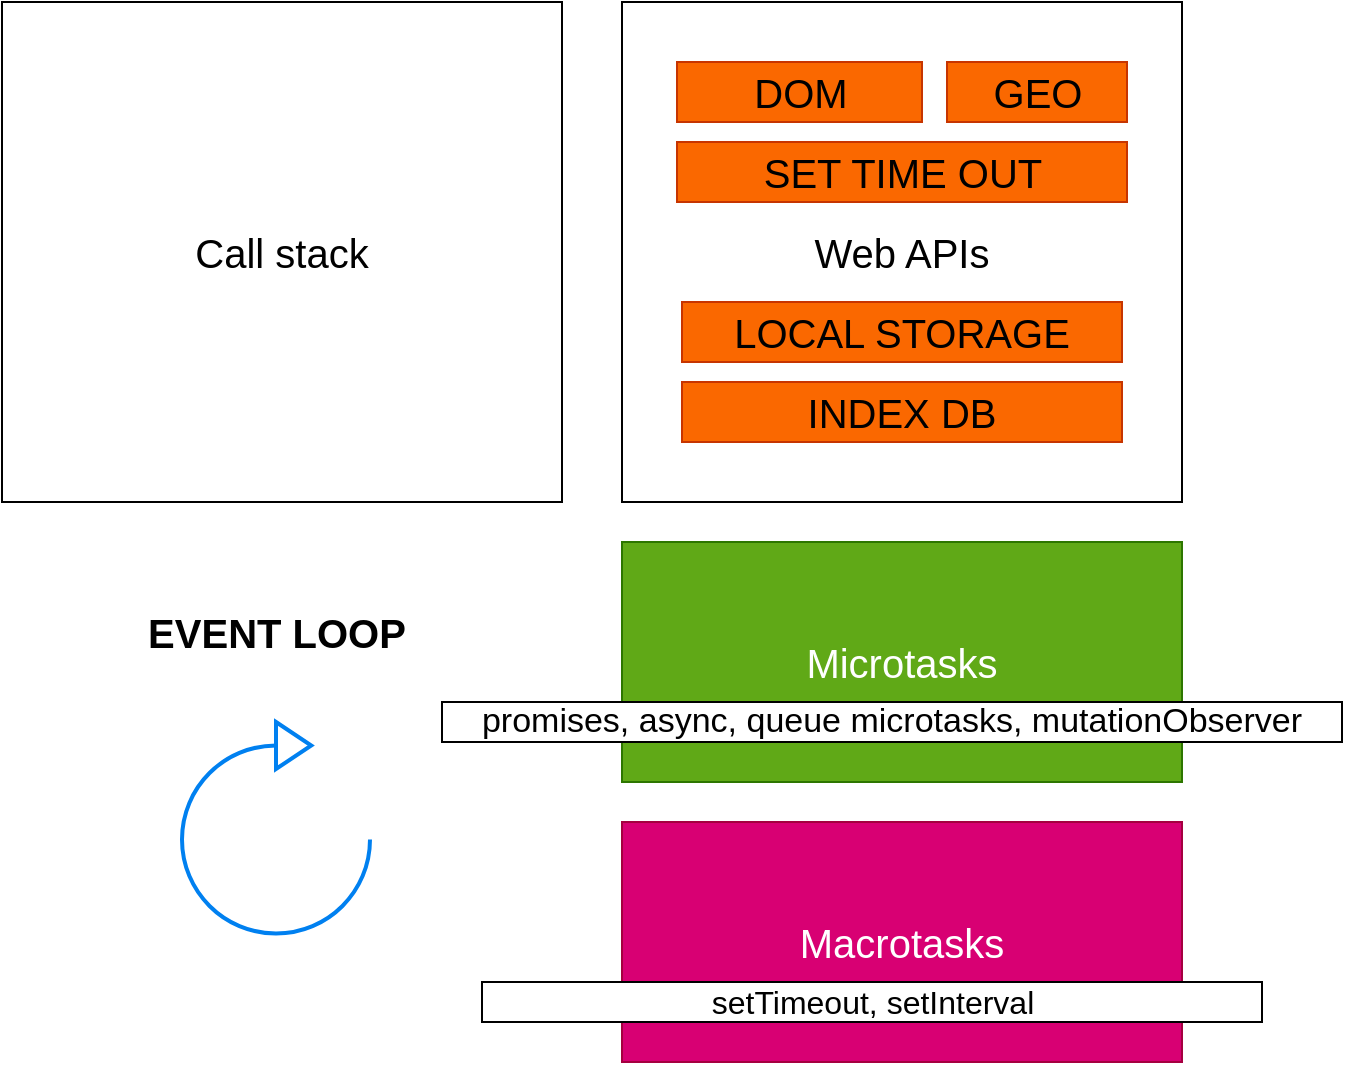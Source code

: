 <mxfile>
    <diagram id="cTkwapL6Xqapb_IdOOZE" name="Page-1">
        <mxGraphModel dx="803" dy="749" grid="1" gridSize="10" guides="1" tooltips="1" connect="1" arrows="1" fold="1" page="1" pageScale="1" pageWidth="850" pageHeight="1100" math="0" shadow="0">
            <root>
                <mxCell id="0"/>
                <mxCell id="1" parent="0"/>
                <mxCell id="5" value="Call stack" style="rounded=0;whiteSpace=wrap;html=1;fontSize=20;" parent="1" vertex="1">
                    <mxGeometry x="100" y="90" width="280" height="250" as="geometry"/>
                </mxCell>
                <mxCell id="6" value="Web APIs" style="rounded=0;whiteSpace=wrap;html=1;fontSize=20;" parent="1" vertex="1">
                    <mxGeometry x="410" y="90" width="280" height="250" as="geometry"/>
                </mxCell>
                <mxCell id="7" value="Microtasks" style="rounded=0;whiteSpace=wrap;html=1;fontSize=20;fillColor=#60a917;fontColor=#ffffff;strokeColor=#2D7600;" parent="1" vertex="1">
                    <mxGeometry x="410" y="360" width="280" height="120" as="geometry"/>
                </mxCell>
                <mxCell id="12" style="edgeStyle=none;html=1;fontSize=20;" parent="1" source="8" edge="1">
                    <mxGeometry relative="1" as="geometry">
                        <mxPoint x="550" y="600" as="targetPoint"/>
                    </mxGeometry>
                </mxCell>
                <mxCell id="8" value="Macrotasks" style="rounded=0;whiteSpace=wrap;html=1;fontSize=20;fillColor=#d80073;fontColor=#ffffff;strokeColor=#A50040;" parent="1" vertex="1">
                    <mxGeometry x="410" y="500" width="280" height="120" as="geometry"/>
                </mxCell>
                <mxCell id="10" value="" style="html=1;verticalLabelPosition=bottom;align=center;labelBackgroundColor=#ffffff;verticalAlign=top;strokeWidth=2;strokeColor=#0080F0;shadow=0;dashed=0;shape=mxgraph.ios7.icons.reload;fontSize=20;" parent="1" vertex="1">
                    <mxGeometry x="190" y="450" width="94" height="105.75" as="geometry"/>
                </mxCell>
                <mxCell id="11" value="EVENT LOOP" style="text;html=1;strokeColor=none;fillColor=none;align=center;verticalAlign=middle;whiteSpace=wrap;rounded=0;fontSize=20;fontStyle=1" parent="1" vertex="1">
                    <mxGeometry x="160.5" y="390" width="153" height="30" as="geometry"/>
                </mxCell>
                <mxCell id="13" value="DOM" style="rounded=0;whiteSpace=wrap;html=1;fontSize=20;fillColor=#fa6800;fontColor=#000000;strokeColor=#C73500;" parent="1" vertex="1">
                    <mxGeometry x="437.5" y="120" width="122.5" height="30" as="geometry"/>
                </mxCell>
                <mxCell id="14" value="GEO" style="rounded=0;whiteSpace=wrap;html=1;fontSize=20;fillColor=#fa6800;fontColor=#000000;strokeColor=#C73500;" parent="1" vertex="1">
                    <mxGeometry x="572.5" y="120" width="90" height="30" as="geometry"/>
                </mxCell>
                <mxCell id="15" value="SET TIME OUT" style="rounded=0;whiteSpace=wrap;html=1;fontSize=20;fillColor=#fa6800;fontColor=#000000;strokeColor=#C73500;" parent="1" vertex="1">
                    <mxGeometry x="437.5" y="160" width="225" height="30" as="geometry"/>
                </mxCell>
                <mxCell id="16" value="LOCAL STORAGE" style="rounded=0;whiteSpace=wrap;html=1;fontSize=20;fillColor=#fa6800;fontColor=#000000;strokeColor=#C73500;" parent="1" vertex="1">
                    <mxGeometry x="440" y="240" width="220" height="30" as="geometry"/>
                </mxCell>
                <mxCell id="17" value="INDEX DB" style="rounded=0;whiteSpace=wrap;html=1;fontSize=20;fillColor=#fa6800;fontColor=#000000;strokeColor=#C73500;" parent="1" vertex="1">
                    <mxGeometry x="440" y="280" width="220" height="30" as="geometry"/>
                </mxCell>
                <mxCell id="20" value="promises, async, queue microtasks, mutationObserver" style="rounded=0;whiteSpace=wrap;html=1;fontSize=17;" parent="1" vertex="1">
                    <mxGeometry x="320" y="440" width="450" height="20" as="geometry"/>
                </mxCell>
                <mxCell id="21" value="setTimeout, setInterval" style="rounded=0;html=1;fontSize=16;" parent="1" vertex="1">
                    <mxGeometry x="340" y="580" width="390" height="20" as="geometry"/>
                </mxCell>
            </root>
        </mxGraphModel>
    </diagram>
</mxfile>
